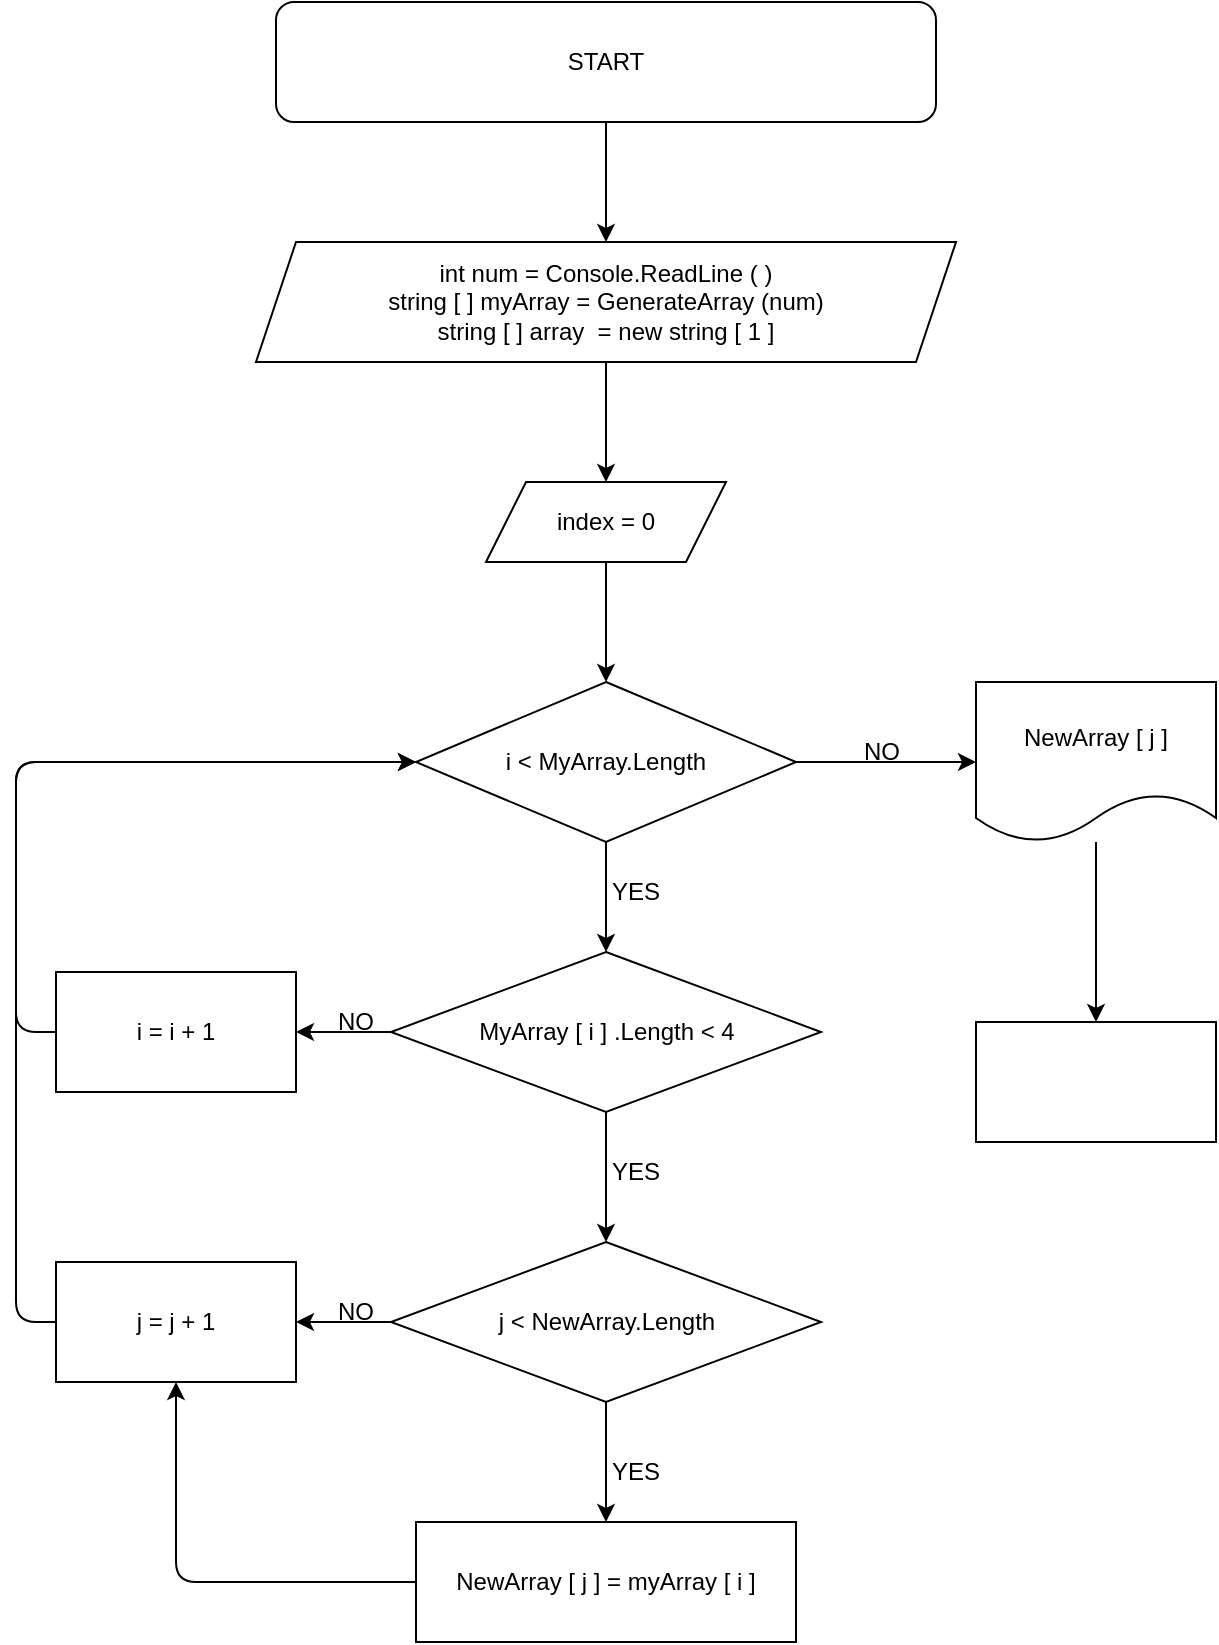 <mxfile>
    <diagram id="vPRgEKGzVjVM9AJg4oQN" name="Страница 1">
        <mxGraphModel dx="1008" dy="555" grid="1" gridSize="10" guides="1" tooltips="1" connect="1" arrows="1" fold="1" page="1" pageScale="1" pageWidth="827" pageHeight="1169" math="0" shadow="0">
            <root>
                <mxCell id="0"/>
                <mxCell id="1" parent="0"/>
                <mxCell id="42" value="" style="edgeStyle=none;html=1;" parent="1" source="43" target="45" edge="1">
                    <mxGeometry relative="1" as="geometry"/>
                </mxCell>
                <mxCell id="43" value="START" style="rounded=1;whiteSpace=wrap;html=1;" parent="1" vertex="1">
                    <mxGeometry x="240" y="20" width="330" height="60" as="geometry"/>
                </mxCell>
                <mxCell id="44" value="" style="edgeStyle=none;html=1;" parent="1" source="45" target="47" edge="1">
                    <mxGeometry relative="1" as="geometry"/>
                </mxCell>
                <mxCell id="45" value="int num = Console.ReadLine ( )&lt;br&gt;string [ ] myArray = GenerateArray (num)&lt;br&gt;string [ ] array&amp;nbsp; = new string [ 1 ]" style="shape=parallelogram;perimeter=parallelogramPerimeter;whiteSpace=wrap;html=1;fixedSize=1;" parent="1" vertex="1">
                    <mxGeometry x="230" y="140" width="350" height="60" as="geometry"/>
                </mxCell>
                <mxCell id="46" value="" style="edgeStyle=none;html=1;" parent="1" source="47" target="50" edge="1">
                    <mxGeometry relative="1" as="geometry"/>
                </mxCell>
                <mxCell id="47" value="index = 0" style="shape=parallelogram;perimeter=parallelogramPerimeter;whiteSpace=wrap;html=1;fixedSize=1;" parent="1" vertex="1">
                    <mxGeometry x="345" y="260" width="120" height="40" as="geometry"/>
                </mxCell>
                <mxCell id="48" value="" style="edgeStyle=none;html=1;" parent="1" source="50" target="53" edge="1">
                    <mxGeometry relative="1" as="geometry"/>
                </mxCell>
                <mxCell id="73" value="" style="edgeStyle=none;html=1;entryX=0;entryY=0.5;entryDx=0;entryDy=0;" edge="1" parent="1" source="50" target="74">
                    <mxGeometry relative="1" as="geometry"/>
                </mxCell>
                <mxCell id="50" value="i &amp;lt; MyArray.Length" style="rhombus;whiteSpace=wrap;html=1;" parent="1" vertex="1">
                    <mxGeometry x="310" y="360" width="190" height="80" as="geometry"/>
                </mxCell>
                <mxCell id="51" value="" style="edgeStyle=none;html=1;" parent="1" source="53" target="57" edge="1">
                    <mxGeometry relative="1" as="geometry"/>
                </mxCell>
                <mxCell id="52" value="" style="edgeStyle=none;html=1;entryX=0.5;entryY=0;entryDx=0;entryDy=0;" parent="1" source="53" target="62" edge="1">
                    <mxGeometry relative="1" as="geometry">
                        <mxPoint x="590" y="545" as="targetPoint"/>
                    </mxGeometry>
                </mxCell>
                <mxCell id="53" value="MyArray [ i ] .Length &amp;lt; 4" style="rhombus;whiteSpace=wrap;html=1;" parent="1" vertex="1">
                    <mxGeometry x="297.5" y="495" width="215" height="80" as="geometry"/>
                </mxCell>
                <mxCell id="56" value="" style="edgeStyle=none;html=1;entryX=0;entryY=0.5;entryDx=0;entryDy=0;" parent="1" source="57" target="50" edge="1">
                    <mxGeometry relative="1" as="geometry">
                        <mxPoint x="220" y="360" as="targetPoint"/>
                        <Array as="points">
                            <mxPoint x="110" y="535"/>
                            <mxPoint x="110" y="400"/>
                        </Array>
                    </mxGeometry>
                </mxCell>
                <mxCell id="57" value="i = i + 1" style="rounded=0;whiteSpace=wrap;html=1;" parent="1" vertex="1">
                    <mxGeometry x="130" y="505" width="120" height="60" as="geometry"/>
                </mxCell>
                <mxCell id="58" value="NO" style="text;html=1;strokeColor=none;fillColor=none;align=center;verticalAlign=middle;whiteSpace=wrap;rounded=0;" parent="1" vertex="1">
                    <mxGeometry x="512.5" y="380" width="60" height="30" as="geometry"/>
                </mxCell>
                <mxCell id="59" value="YES" style="text;html=1;strokeColor=none;fillColor=none;align=center;verticalAlign=middle;whiteSpace=wrap;rounded=0;" parent="1" vertex="1">
                    <mxGeometry x="390" y="450" width="60" height="30" as="geometry"/>
                </mxCell>
                <mxCell id="60" value="YES" style="text;html=1;strokeColor=none;fillColor=none;align=center;verticalAlign=middle;whiteSpace=wrap;rounded=0;" parent="1" vertex="1">
                    <mxGeometry x="390" y="590" width="60" height="30" as="geometry"/>
                </mxCell>
                <mxCell id="61" value="NO" style="text;html=1;strokeColor=none;fillColor=none;align=center;verticalAlign=middle;whiteSpace=wrap;rounded=0;" parent="1" vertex="1">
                    <mxGeometry x="250" y="515" width="60" height="30" as="geometry"/>
                </mxCell>
                <mxCell id="64" value="" style="edgeStyle=none;html=1;startArrow=none;entryX=1;entryY=0.5;entryDx=0;entryDy=0;exitX=0;exitY=0.5;exitDx=0;exitDy=0;" edge="1" parent="1" source="62" target="63">
                    <mxGeometry relative="1" as="geometry"/>
                </mxCell>
                <mxCell id="66" value="" style="edgeStyle=none;html=1;" edge="1" parent="1" source="62" target="65">
                    <mxGeometry relative="1" as="geometry"/>
                </mxCell>
                <mxCell id="62" value="j &amp;lt; NewArray.Length" style="rhombus;whiteSpace=wrap;html=1;" vertex="1" parent="1">
                    <mxGeometry x="297.5" y="640" width="215" height="80" as="geometry"/>
                </mxCell>
                <mxCell id="68" style="edgeStyle=none;html=1;exitX=0;exitY=0.5;exitDx=0;exitDy=0;" edge="1" parent="1" source="63">
                    <mxGeometry relative="1" as="geometry">
                        <mxPoint x="310" y="400" as="targetPoint"/>
                        <Array as="points">
                            <mxPoint x="110" y="680"/>
                            <mxPoint x="110" y="400"/>
                        </Array>
                    </mxGeometry>
                </mxCell>
                <mxCell id="63" value="j = j + 1" style="rounded=0;whiteSpace=wrap;html=1;" vertex="1" parent="1">
                    <mxGeometry x="130" y="650" width="120" height="60" as="geometry"/>
                </mxCell>
                <mxCell id="67" style="edgeStyle=none;html=1;entryX=0.5;entryY=1;entryDx=0;entryDy=0;" edge="1" parent="1" source="65" target="63">
                    <mxGeometry relative="1" as="geometry">
                        <Array as="points">
                            <mxPoint x="190" y="810"/>
                        </Array>
                    </mxGeometry>
                </mxCell>
                <mxCell id="65" value="NewArray [ j ] = myArray [ i ]" style="whiteSpace=wrap;html=1;" vertex="1" parent="1">
                    <mxGeometry x="310" y="780" width="190" height="60" as="geometry"/>
                </mxCell>
                <mxCell id="69" value="NO" style="text;html=1;strokeColor=none;fillColor=none;align=center;verticalAlign=middle;whiteSpace=wrap;rounded=0;" vertex="1" parent="1">
                    <mxGeometry x="250" y="660" width="60" height="30" as="geometry"/>
                </mxCell>
                <mxCell id="71" value="YES" style="text;html=1;strokeColor=none;fillColor=none;align=center;verticalAlign=middle;whiteSpace=wrap;rounded=0;" vertex="1" parent="1">
                    <mxGeometry x="390" y="740" width="60" height="30" as="geometry"/>
                </mxCell>
                <mxCell id="76" value="" style="edgeStyle=none;html=1;" edge="1" parent="1" source="74" target="75">
                    <mxGeometry relative="1" as="geometry"/>
                </mxCell>
                <mxCell id="74" value="NewArray [ j ]" style="shape=document;whiteSpace=wrap;html=1;boundedLbl=1;" vertex="1" parent="1">
                    <mxGeometry x="590" y="360" width="120" height="80" as="geometry"/>
                </mxCell>
                <mxCell id="75" value="" style="whiteSpace=wrap;html=1;" vertex="1" parent="1">
                    <mxGeometry x="590" y="530" width="120" height="60" as="geometry"/>
                </mxCell>
            </root>
        </mxGraphModel>
    </diagram>
</mxfile>